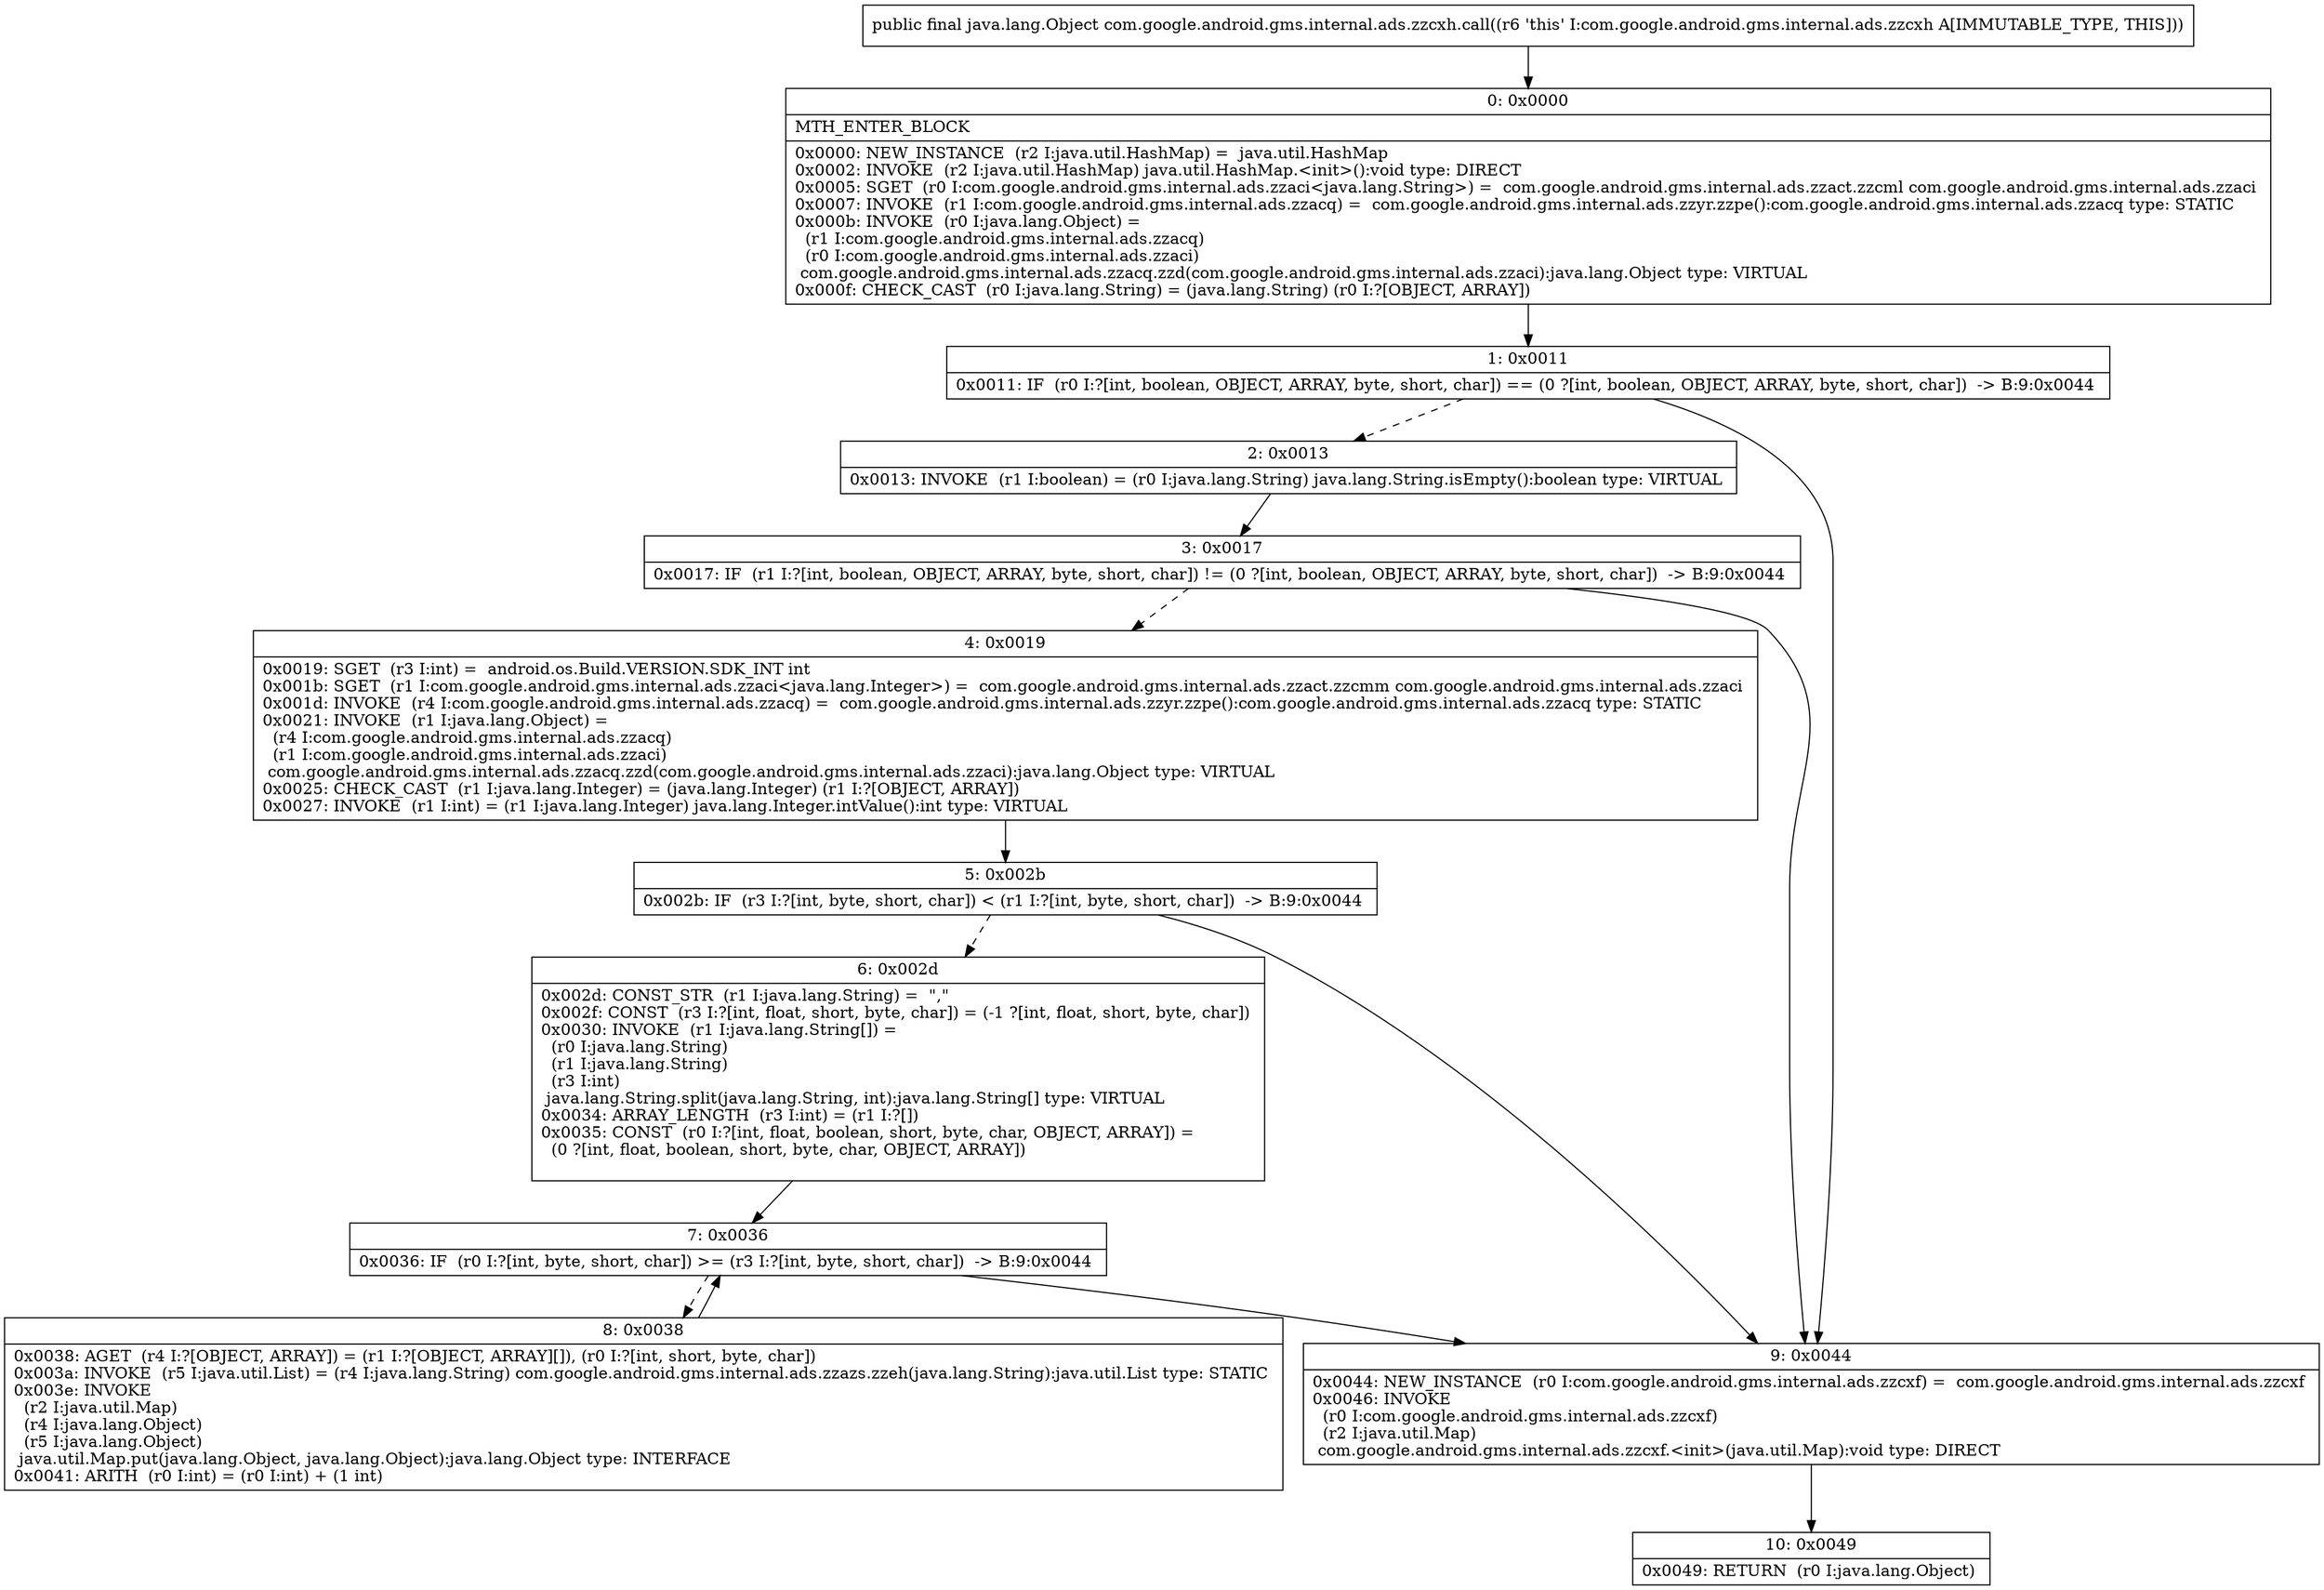 digraph "CFG forcom.google.android.gms.internal.ads.zzcxh.call()Ljava\/lang\/Object;" {
Node_0 [shape=record,label="{0\:\ 0x0000|MTH_ENTER_BLOCK\l|0x0000: NEW_INSTANCE  (r2 I:java.util.HashMap) =  java.util.HashMap \l0x0002: INVOKE  (r2 I:java.util.HashMap) java.util.HashMap.\<init\>():void type: DIRECT \l0x0005: SGET  (r0 I:com.google.android.gms.internal.ads.zzaci\<java.lang.String\>) =  com.google.android.gms.internal.ads.zzact.zzcml com.google.android.gms.internal.ads.zzaci \l0x0007: INVOKE  (r1 I:com.google.android.gms.internal.ads.zzacq) =  com.google.android.gms.internal.ads.zzyr.zzpe():com.google.android.gms.internal.ads.zzacq type: STATIC \l0x000b: INVOKE  (r0 I:java.lang.Object) = \l  (r1 I:com.google.android.gms.internal.ads.zzacq)\l  (r0 I:com.google.android.gms.internal.ads.zzaci)\l com.google.android.gms.internal.ads.zzacq.zzd(com.google.android.gms.internal.ads.zzaci):java.lang.Object type: VIRTUAL \l0x000f: CHECK_CAST  (r0 I:java.lang.String) = (java.lang.String) (r0 I:?[OBJECT, ARRAY]) \l}"];
Node_1 [shape=record,label="{1\:\ 0x0011|0x0011: IF  (r0 I:?[int, boolean, OBJECT, ARRAY, byte, short, char]) == (0 ?[int, boolean, OBJECT, ARRAY, byte, short, char])  \-\> B:9:0x0044 \l}"];
Node_2 [shape=record,label="{2\:\ 0x0013|0x0013: INVOKE  (r1 I:boolean) = (r0 I:java.lang.String) java.lang.String.isEmpty():boolean type: VIRTUAL \l}"];
Node_3 [shape=record,label="{3\:\ 0x0017|0x0017: IF  (r1 I:?[int, boolean, OBJECT, ARRAY, byte, short, char]) != (0 ?[int, boolean, OBJECT, ARRAY, byte, short, char])  \-\> B:9:0x0044 \l}"];
Node_4 [shape=record,label="{4\:\ 0x0019|0x0019: SGET  (r3 I:int) =  android.os.Build.VERSION.SDK_INT int \l0x001b: SGET  (r1 I:com.google.android.gms.internal.ads.zzaci\<java.lang.Integer\>) =  com.google.android.gms.internal.ads.zzact.zzcmm com.google.android.gms.internal.ads.zzaci \l0x001d: INVOKE  (r4 I:com.google.android.gms.internal.ads.zzacq) =  com.google.android.gms.internal.ads.zzyr.zzpe():com.google.android.gms.internal.ads.zzacq type: STATIC \l0x0021: INVOKE  (r1 I:java.lang.Object) = \l  (r4 I:com.google.android.gms.internal.ads.zzacq)\l  (r1 I:com.google.android.gms.internal.ads.zzaci)\l com.google.android.gms.internal.ads.zzacq.zzd(com.google.android.gms.internal.ads.zzaci):java.lang.Object type: VIRTUAL \l0x0025: CHECK_CAST  (r1 I:java.lang.Integer) = (java.lang.Integer) (r1 I:?[OBJECT, ARRAY]) \l0x0027: INVOKE  (r1 I:int) = (r1 I:java.lang.Integer) java.lang.Integer.intValue():int type: VIRTUAL \l}"];
Node_5 [shape=record,label="{5\:\ 0x002b|0x002b: IF  (r3 I:?[int, byte, short, char]) \< (r1 I:?[int, byte, short, char])  \-\> B:9:0x0044 \l}"];
Node_6 [shape=record,label="{6\:\ 0x002d|0x002d: CONST_STR  (r1 I:java.lang.String) =  \",\" \l0x002f: CONST  (r3 I:?[int, float, short, byte, char]) = (\-1 ?[int, float, short, byte, char]) \l0x0030: INVOKE  (r1 I:java.lang.String[]) = \l  (r0 I:java.lang.String)\l  (r1 I:java.lang.String)\l  (r3 I:int)\l java.lang.String.split(java.lang.String, int):java.lang.String[] type: VIRTUAL \l0x0034: ARRAY_LENGTH  (r3 I:int) = (r1 I:?[]) \l0x0035: CONST  (r0 I:?[int, float, boolean, short, byte, char, OBJECT, ARRAY]) = \l  (0 ?[int, float, boolean, short, byte, char, OBJECT, ARRAY])\l \l}"];
Node_7 [shape=record,label="{7\:\ 0x0036|0x0036: IF  (r0 I:?[int, byte, short, char]) \>= (r3 I:?[int, byte, short, char])  \-\> B:9:0x0044 \l}"];
Node_8 [shape=record,label="{8\:\ 0x0038|0x0038: AGET  (r4 I:?[OBJECT, ARRAY]) = (r1 I:?[OBJECT, ARRAY][]), (r0 I:?[int, short, byte, char]) \l0x003a: INVOKE  (r5 I:java.util.List) = (r4 I:java.lang.String) com.google.android.gms.internal.ads.zzazs.zzeh(java.lang.String):java.util.List type: STATIC \l0x003e: INVOKE  \l  (r2 I:java.util.Map)\l  (r4 I:java.lang.Object)\l  (r5 I:java.lang.Object)\l java.util.Map.put(java.lang.Object, java.lang.Object):java.lang.Object type: INTERFACE \l0x0041: ARITH  (r0 I:int) = (r0 I:int) + (1 int) \l}"];
Node_9 [shape=record,label="{9\:\ 0x0044|0x0044: NEW_INSTANCE  (r0 I:com.google.android.gms.internal.ads.zzcxf) =  com.google.android.gms.internal.ads.zzcxf \l0x0046: INVOKE  \l  (r0 I:com.google.android.gms.internal.ads.zzcxf)\l  (r2 I:java.util.Map)\l com.google.android.gms.internal.ads.zzcxf.\<init\>(java.util.Map):void type: DIRECT \l}"];
Node_10 [shape=record,label="{10\:\ 0x0049|0x0049: RETURN  (r0 I:java.lang.Object) \l}"];
MethodNode[shape=record,label="{public final java.lang.Object com.google.android.gms.internal.ads.zzcxh.call((r6 'this' I:com.google.android.gms.internal.ads.zzcxh A[IMMUTABLE_TYPE, THIS])) }"];
MethodNode -> Node_0;
Node_0 -> Node_1;
Node_1 -> Node_2[style=dashed];
Node_1 -> Node_9;
Node_2 -> Node_3;
Node_3 -> Node_4[style=dashed];
Node_3 -> Node_9;
Node_4 -> Node_5;
Node_5 -> Node_6[style=dashed];
Node_5 -> Node_9;
Node_6 -> Node_7;
Node_7 -> Node_8[style=dashed];
Node_7 -> Node_9;
Node_8 -> Node_7;
Node_9 -> Node_10;
}


